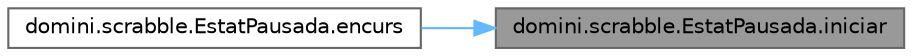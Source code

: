 digraph "domini.scrabble.EstatPausada.iniciar"
{
 // INTERACTIVE_SVG=YES
 // LATEX_PDF_SIZE
  bgcolor="transparent";
  edge [fontname=Helvetica,fontsize=10,labelfontname=Helvetica,labelfontsize=10];
  node [fontname=Helvetica,fontsize=10,shape=box,height=0.2,width=0.4];
  rankdir="RL";
  Node1 [id="Node000001",label="domini.scrabble.EstatPausada.iniciar",height=0.2,width=0.4,color="gray40", fillcolor="grey60", style="filled", fontcolor="black",tooltip="Realitza les accions necessàries per iniciar la partida."];
  Node1 -> Node2 [id="edge1_Node000001_Node000002",dir="back",color="steelblue1",style="solid",tooltip=" "];
  Node2 [id="Node000002",label="domini.scrabble.EstatPausada.encurs",height=0.2,width=0.4,color="grey40", fillcolor="white", style="filled",URL="$classdomini_1_1scrabble_1_1_estat_pausada.html#aceea208af4308f341cab72bc47e9c85e",tooltip="Realitza les accions necessàries per guardar la partida."];
}
